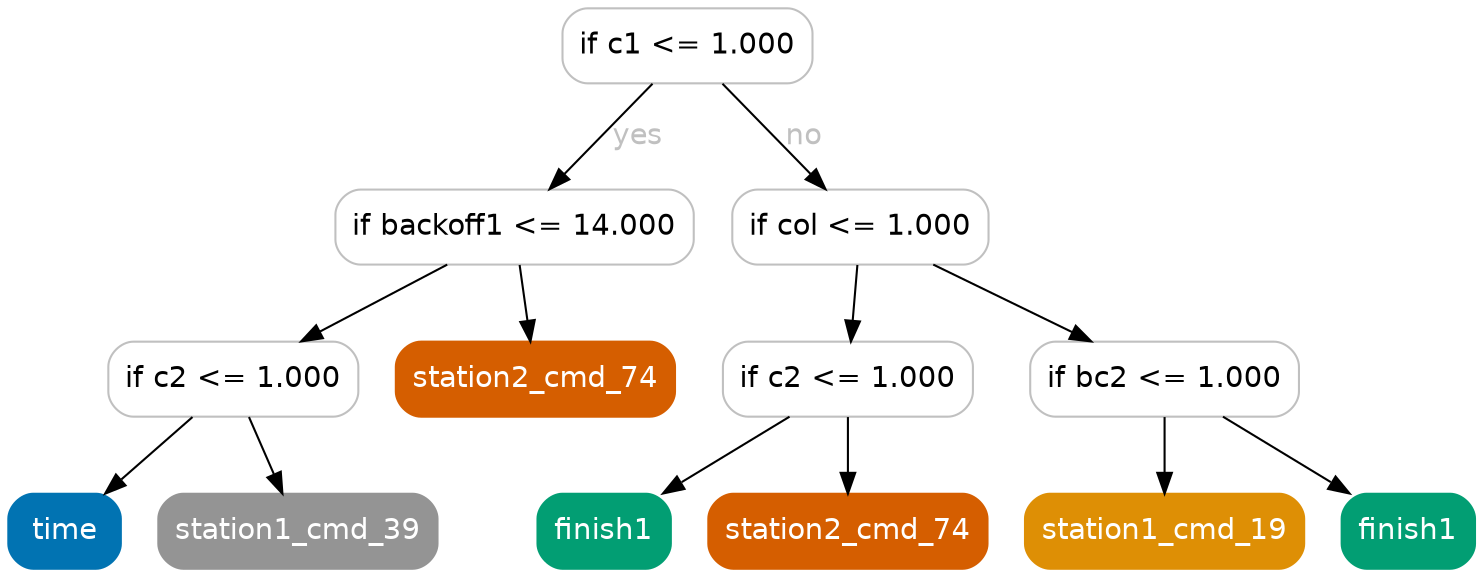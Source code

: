 digraph Tree {
	graph [bb="0,0,704,269"];
	node [color=gray,
		fillcolor=white,
		fontname=helvetica,
		label="\N",
		shape=box,
		style="filled, rounded"
	];
	edge [fontname=helvetica];
	0	[height=0.5,
		label="if c1 <= 1.000",
		pos="326,251",
		width=1.6667];
	1	[height=0.5,
		label="if backoff1 <= 14.000",
		pos="243,164",
		width=2.3889];
	0 -> 1	[fontcolor=gray,
		label=yes,
		lp="302.5,207.5",
		pos="e,259.77,182.18 309.2,232.8 297.05,220.36 280.46,203.36 266.93,189.5"];
	6	[height=0.5,
		label="if col <= 1.000",
		pos="409,164",
		width=1.7083];
	0 -> 6	[fontcolor=gray,
		label=no,
		lp="382,207.5",
		pos="e,392.23,182.18 342.8,232.8 354.95,220.36 371.54,203.36 385.07,189.5"];
	2	[height=0.5,
		label="if c2 <= 1.000",
		pos="108,91",
		width=1.6667];
	1 -> 2	[fontcolor=gray,
		pos="e,140.54,109.11 210.66,145.99 192.35,136.36 169.24,124.21 149.58,113.87"];
	5	[color="#d55e00",
		fillcolor="#d55e00",
		fontcolor=white,
		height=0.5,
		label=station2_cmd_74,
		pos="253,91",
		width=1.8611];
	1 -> 5	[fontcolor=gray,
		pos="e,250.6,109.03 245.42,145.81 246.55,137.79 247.92,128.05 249.19,119.07"];
	3	[color="#0173b2",
		fillcolor="#0173b2",
		fontcolor=white,
		height=0.5,
		label=time,
		pos="27,18",
		width=0.75];
	2 -> 3	[fontcolor=gray,
		pos="e,46.427,36.029 88.392,72.813 78.144,63.83 65.439,52.693 54.25,42.886"];
	4	[color="#949494",
		fillcolor="#949494",
		fontcolor=white,
		height=0.5,
		label=station1_cmd_39,
		pos="139,18",
		width=1.8611];
	2 -> 4	[fontcolor=gray,
		pos="e,131.56,36.029 115.5,72.813 119.08,64.615 123.45,54.623 127.44,45.485"];
	7	[height=0.5,
		label="if c2 <= 1.000",
		pos="403,91",
		width=1.6667];
	6 -> 7	[fontcolor=gray,
		pos="e,404.44,109.03 407.55,145.81 406.87,137.79 406.05,128.05 405.29,119.07"];
	10	[height=0.5,
		label="if bc2 <= 1.000",
		pos="555,91",
		width=1.7917];
	6 -> 10	[fontcolor=gray,
		pos="e,519.81,109.11 443.97,145.99 463.96,136.27 489.22,123.99 510.6,113.59"];
	8	[color="#029e73",
		fillcolor="#029e73",
		fontcolor=white,
		height=0.5,
		label=finish1,
		pos="286,18",
		width=0.88889];
	7 -> 8	[fontcolor=gray,
		pos="e,314.2,36.114 374.98,72.994 359.46,63.579 339.98,51.755 323.2,41.575"];
	9	[color="#d55e00",
		fillcolor="#d55e00",
		fontcolor=white,
		height=0.5,
		label=station2_cmd_74,
		pos="403,18",
		width=1.8611];
	7 -> 9	[fontcolor=gray,
		pos="e,403,36.029 403,72.813 403,64.789 403,55.047 403,46.069"];
	11	[color="#de8f05",
		fillcolor="#de8f05",
		fontcolor=white,
		height=0.5,
		label=station1_cmd_19,
		pos="555,18",
		width=1.8611];
	10 -> 11	[fontcolor=gray,
		pos="e,555,36.029 555,72.813 555,64.789 555,55.047 555,46.069"];
	12	[color="#029e73",
		fillcolor="#029e73",
		fontcolor=white,
		height=0.5,
		label=finish1,
		pos="672,18",
		width=0.88889];
	10 -> 12	[fontcolor=gray,
		pos="e,643.8,36.114 583.02,72.994 598.54,63.579 618.02,51.755 634.8,41.575"];
}

